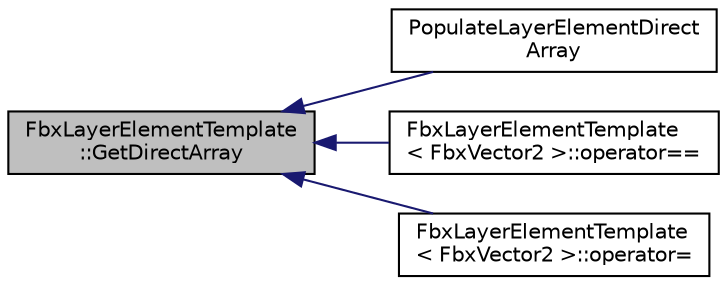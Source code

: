 digraph "FbxLayerElementTemplate::GetDirectArray"
{
  edge [fontname="Helvetica",fontsize="10",labelfontname="Helvetica",labelfontsize="10"];
  node [fontname="Helvetica",fontsize="10",shape=record];
  rankdir="LR";
  Node15 [label="FbxLayerElementTemplate\l::GetDirectArray",height=0.2,width=0.4,color="black", fillcolor="grey75", style="filled", fontcolor="black"];
  Node15 -> Node16 [dir="back",color="midnightblue",fontsize="10",style="solid",fontname="Helvetica"];
  Node16 [label="PopulateLayerElementDirect\lArray",height=0.2,width=0.4,color="black", fillcolor="white", style="filled",URL="$fbxcolladaelement_8h.html#ae6fd8b5216bfe38c512c544171f5c783"];
  Node15 -> Node17 [dir="back",color="midnightblue",fontsize="10",style="solid",fontname="Helvetica"];
  Node17 [label="FbxLayerElementTemplate\l\< FbxVector2 \>::operator==",height=0.2,width=0.4,color="black", fillcolor="white", style="filled",URL="$class_fbx_layer_element_template.html#a2519d2a629f652904ff64840e0c45780"];
  Node15 -> Node18 [dir="back",color="midnightblue",fontsize="10",style="solid",fontname="Helvetica"];
  Node18 [label="FbxLayerElementTemplate\l\< FbxVector2 \>::operator=",height=0.2,width=0.4,color="black", fillcolor="white", style="filled",URL="$class_fbx_layer_element_template.html#ab92b474682b154297b72188986684fd7"];
}
